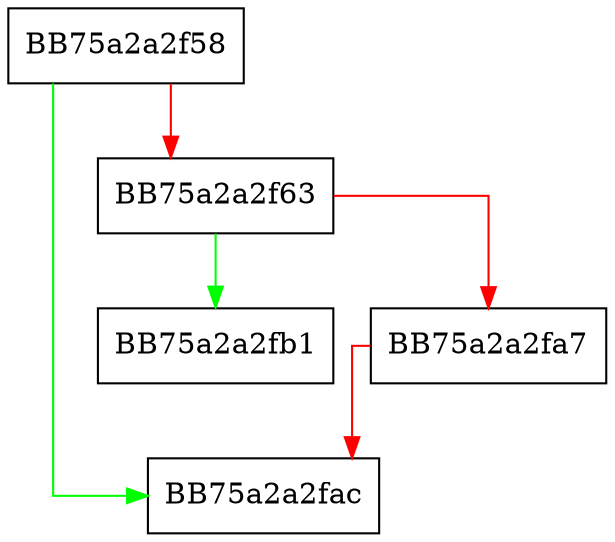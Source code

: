 digraph getCellInfo {
  node [shape="box"];
  graph [splines=ortho];
  BB75a2a2f58 -> BB75a2a2fac [color="green"];
  BB75a2a2f58 -> BB75a2a2f63 [color="red"];
  BB75a2a2f63 -> BB75a2a2fb1 [color="green"];
  BB75a2a2f63 -> BB75a2a2fa7 [color="red"];
  BB75a2a2fa7 -> BB75a2a2fac [color="red"];
}